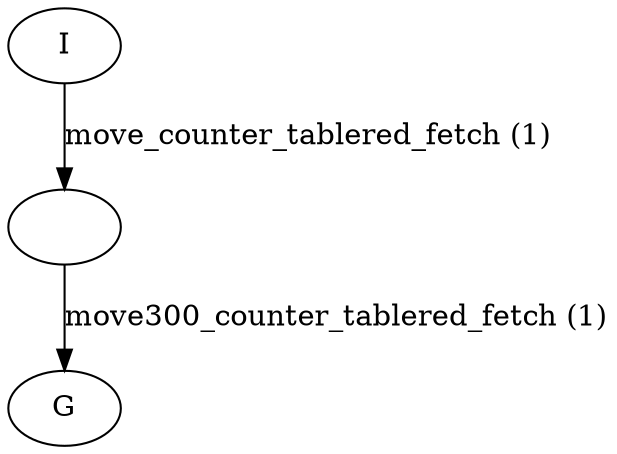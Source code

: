 digraph  {
1 [label=I];
2 [label=G];
3 [label=""];
1 -> 3  [key=0, label="move_counter_tablered_fetch (1)"];
3 -> 2  [key=0, label="move300_counter_tablered_fetch (1)"];
}
